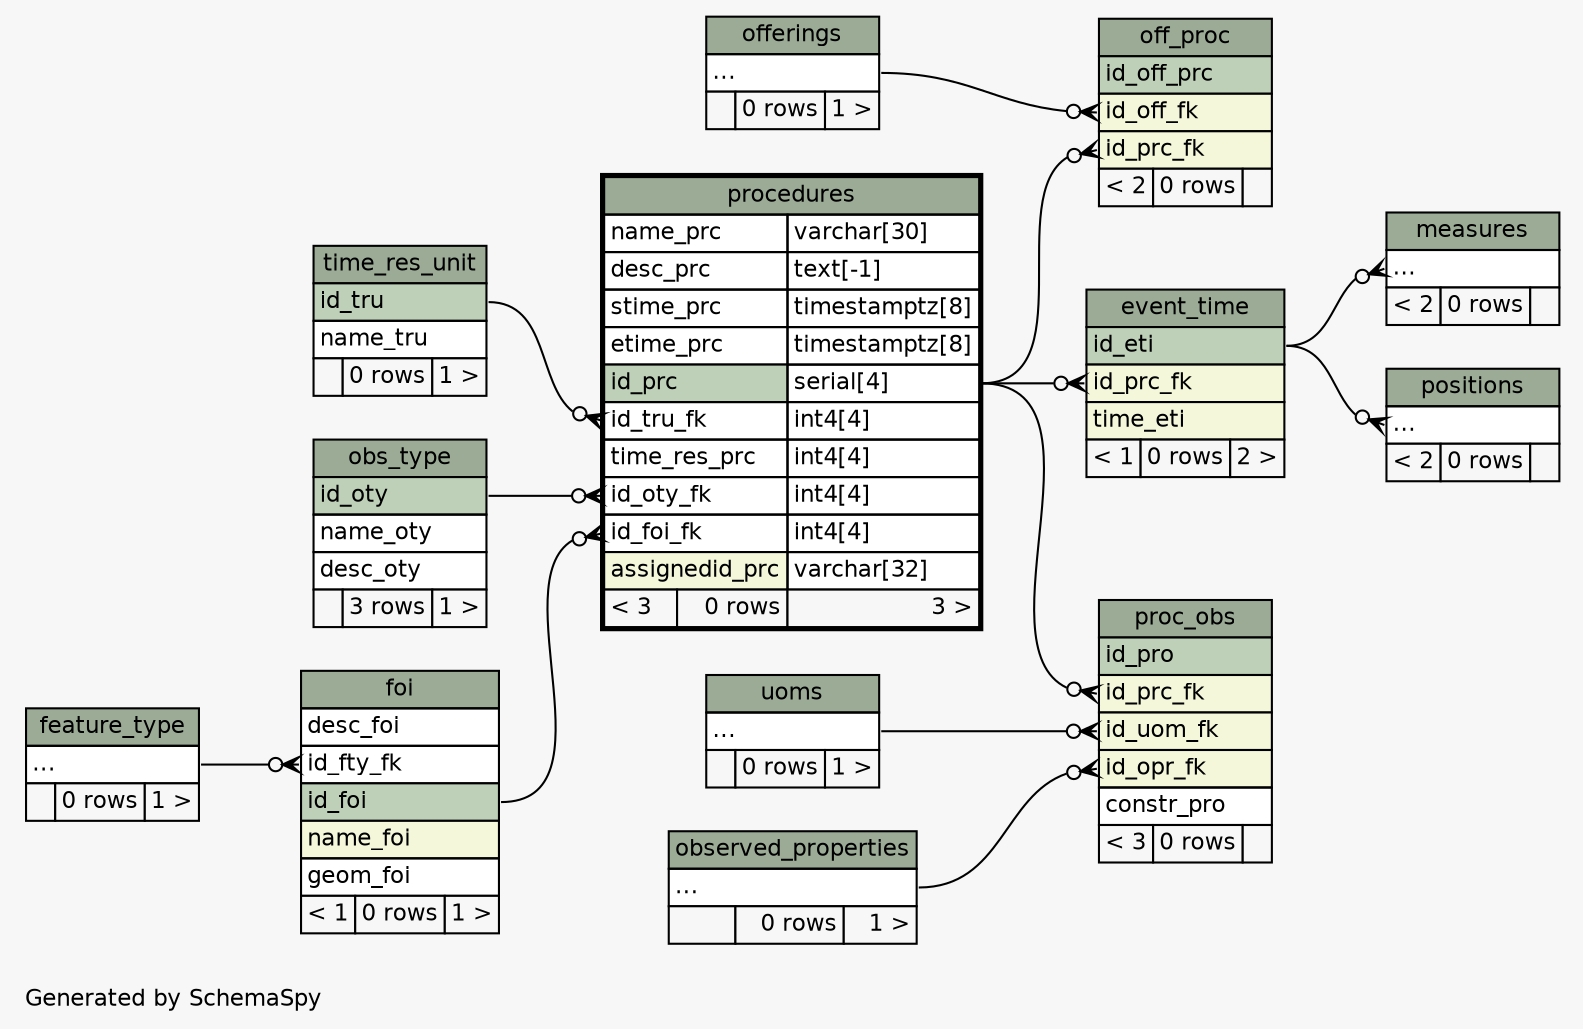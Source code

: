 // dot 2.26.3 on Linux 3.2.0-32-generic-pae
// SchemaSpy rev 590
digraph "twoDegreesRelationshipsDiagram" {
  graph [
    rankdir="RL"
    bgcolor="#f7f7f7"
    label="\nGenerated by SchemaSpy"
    labeljust="l"
    nodesep="0.18"
    ranksep="0.46"
    fontname="Helvetica"
    fontsize="11"
  ];
  node [
    fontname="Helvetica"
    fontsize="11"
    shape="plaintext"
  ];
  edge [
    arrowsize="0.8"
  ];
  "event_time":"id_prc_fk":w -> "procedures":"id_prc.type":e [arrowhead=none dir=back arrowtail=crowodot];
  "foi":"id_fty_fk":w -> "feature_type":"elipses":e [arrowhead=none dir=back arrowtail=crowodot];
  "measures":"elipses":w -> "event_time":"id_eti":e [arrowhead=none dir=back arrowtail=crowodot];
  "off_proc":"id_off_fk":w -> "offerings":"elipses":e [arrowhead=none dir=back arrowtail=crowodot];
  "off_proc":"id_prc_fk":w -> "procedures":"id_prc.type":e [arrowhead=none dir=back arrowtail=crowodot];
  "positions":"elipses":w -> "event_time":"id_eti":e [arrowhead=none dir=back arrowtail=crowodot];
  "proc_obs":"id_opr_fk":w -> "observed_properties":"elipses":e [arrowhead=none dir=back arrowtail=crowodot];
  "proc_obs":"id_prc_fk":w -> "procedures":"id_prc.type":e [arrowhead=none dir=back arrowtail=crowodot];
  "proc_obs":"id_uom_fk":w -> "uoms":"elipses":e [arrowhead=none dir=back arrowtail=crowodot];
  "procedures":"id_foi_fk":w -> "foi":"id_foi":e [arrowhead=none dir=back arrowtail=crowodot];
  "procedures":"id_oty_fk":w -> "obs_type":"id_oty":e [arrowhead=none dir=back arrowtail=crowodot];
  "procedures":"id_tru_fk":w -> "time_res_unit":"id_tru":e [arrowhead=none dir=back arrowtail=crowodot];
  "event_time" [
    label=<
    <TABLE BORDER="0" CELLBORDER="1" CELLSPACING="0" BGCOLOR="#ffffff">
      <TR><TD COLSPAN="3" BGCOLOR="#9bab96" ALIGN="CENTER">event_time</TD></TR>
      <TR><TD PORT="id_eti" COLSPAN="3" BGCOLOR="#bed1b8" ALIGN="LEFT">id_eti</TD></TR>
      <TR><TD PORT="id_prc_fk" COLSPAN="3" BGCOLOR="#f4f7da" ALIGN="LEFT">id_prc_fk</TD></TR>
      <TR><TD PORT="time_eti" COLSPAN="3" BGCOLOR="#f4f7da" ALIGN="LEFT">time_eti</TD></TR>
      <TR><TD ALIGN="LEFT" BGCOLOR="#f7f7f7">&lt; 1</TD><TD ALIGN="RIGHT" BGCOLOR="#f7f7f7">0 rows</TD><TD ALIGN="RIGHT" BGCOLOR="#f7f7f7">2 &gt;</TD></TR>
    </TABLE>>
    URL="event_time.html"
    tooltip="event_time"
  ];
  "feature_type" [
    label=<
    <TABLE BORDER="0" CELLBORDER="1" CELLSPACING="0" BGCOLOR="#ffffff">
      <TR><TD COLSPAN="3" BGCOLOR="#9bab96" ALIGN="CENTER">feature_type</TD></TR>
      <TR><TD PORT="elipses" COLSPAN="3" ALIGN="LEFT">...</TD></TR>
      <TR><TD ALIGN="LEFT" BGCOLOR="#f7f7f7">  </TD><TD ALIGN="RIGHT" BGCOLOR="#f7f7f7">0 rows</TD><TD ALIGN="RIGHT" BGCOLOR="#f7f7f7">1 &gt;</TD></TR>
    </TABLE>>
    URL="feature_type.html"
    tooltip="feature_type"
  ];
  "foi" [
    label=<
    <TABLE BORDER="0" CELLBORDER="1" CELLSPACING="0" BGCOLOR="#ffffff">
      <TR><TD COLSPAN="3" BGCOLOR="#9bab96" ALIGN="CENTER">foi</TD></TR>
      <TR><TD PORT="desc_foi" COLSPAN="3" ALIGN="LEFT">desc_foi</TD></TR>
      <TR><TD PORT="id_fty_fk" COLSPAN="3" ALIGN="LEFT">id_fty_fk</TD></TR>
      <TR><TD PORT="id_foi" COLSPAN="3" BGCOLOR="#bed1b8" ALIGN="LEFT">id_foi</TD></TR>
      <TR><TD PORT="name_foi" COLSPAN="3" BGCOLOR="#f4f7da" ALIGN="LEFT">name_foi</TD></TR>
      <TR><TD PORT="geom_foi" COLSPAN="3" ALIGN="LEFT">geom_foi</TD></TR>
      <TR><TD ALIGN="LEFT" BGCOLOR="#f7f7f7">&lt; 1</TD><TD ALIGN="RIGHT" BGCOLOR="#f7f7f7">0 rows</TD><TD ALIGN="RIGHT" BGCOLOR="#f7f7f7">1 &gt;</TD></TR>
    </TABLE>>
    URL="foi.html"
    tooltip="foi"
  ];
  "measures" [
    label=<
    <TABLE BORDER="0" CELLBORDER="1" CELLSPACING="0" BGCOLOR="#ffffff">
      <TR><TD COLSPAN="3" BGCOLOR="#9bab96" ALIGN="CENTER">measures</TD></TR>
      <TR><TD PORT="elipses" COLSPAN="3" ALIGN="LEFT">...</TD></TR>
      <TR><TD ALIGN="LEFT" BGCOLOR="#f7f7f7">&lt; 2</TD><TD ALIGN="RIGHT" BGCOLOR="#f7f7f7">0 rows</TD><TD ALIGN="RIGHT" BGCOLOR="#f7f7f7">  </TD></TR>
    </TABLE>>
    URL="measures.html"
    tooltip="measures"
  ];
  "obs_type" [
    label=<
    <TABLE BORDER="0" CELLBORDER="1" CELLSPACING="0" BGCOLOR="#ffffff">
      <TR><TD COLSPAN="3" BGCOLOR="#9bab96" ALIGN="CENTER">obs_type</TD></TR>
      <TR><TD PORT="id_oty" COLSPAN="3" BGCOLOR="#bed1b8" ALIGN="LEFT">id_oty</TD></TR>
      <TR><TD PORT="name_oty" COLSPAN="3" ALIGN="LEFT">name_oty</TD></TR>
      <TR><TD PORT="desc_oty" COLSPAN="3" ALIGN="LEFT">desc_oty</TD></TR>
      <TR><TD ALIGN="LEFT" BGCOLOR="#f7f7f7">  </TD><TD ALIGN="RIGHT" BGCOLOR="#f7f7f7">3 rows</TD><TD ALIGN="RIGHT" BGCOLOR="#f7f7f7">1 &gt;</TD></TR>
    </TABLE>>
    URL="obs_type.html"
    tooltip="obs_type"
  ];
  "observed_properties" [
    label=<
    <TABLE BORDER="0" CELLBORDER="1" CELLSPACING="0" BGCOLOR="#ffffff">
      <TR><TD COLSPAN="3" BGCOLOR="#9bab96" ALIGN="CENTER">observed_properties</TD></TR>
      <TR><TD PORT="elipses" COLSPAN="3" ALIGN="LEFT">...</TD></TR>
      <TR><TD ALIGN="LEFT" BGCOLOR="#f7f7f7">  </TD><TD ALIGN="RIGHT" BGCOLOR="#f7f7f7">0 rows</TD><TD ALIGN="RIGHT" BGCOLOR="#f7f7f7">1 &gt;</TD></TR>
    </TABLE>>
    URL="observed_properties.html"
    tooltip="observed_properties"
  ];
  "off_proc" [
    label=<
    <TABLE BORDER="0" CELLBORDER="1" CELLSPACING="0" BGCOLOR="#ffffff">
      <TR><TD COLSPAN="3" BGCOLOR="#9bab96" ALIGN="CENTER">off_proc</TD></TR>
      <TR><TD PORT="id_off_prc" COLSPAN="3" BGCOLOR="#bed1b8" ALIGN="LEFT">id_off_prc</TD></TR>
      <TR><TD PORT="id_off_fk" COLSPAN="3" BGCOLOR="#f4f7da" ALIGN="LEFT">id_off_fk</TD></TR>
      <TR><TD PORT="id_prc_fk" COLSPAN="3" BGCOLOR="#f4f7da" ALIGN="LEFT">id_prc_fk</TD></TR>
      <TR><TD ALIGN="LEFT" BGCOLOR="#f7f7f7">&lt; 2</TD><TD ALIGN="RIGHT" BGCOLOR="#f7f7f7">0 rows</TD><TD ALIGN="RIGHT" BGCOLOR="#f7f7f7">  </TD></TR>
    </TABLE>>
    URL="off_proc.html"
    tooltip="off_proc"
  ];
  "offerings" [
    label=<
    <TABLE BORDER="0" CELLBORDER="1" CELLSPACING="0" BGCOLOR="#ffffff">
      <TR><TD COLSPAN="3" BGCOLOR="#9bab96" ALIGN="CENTER">offerings</TD></TR>
      <TR><TD PORT="elipses" COLSPAN="3" ALIGN="LEFT">...</TD></TR>
      <TR><TD ALIGN="LEFT" BGCOLOR="#f7f7f7">  </TD><TD ALIGN="RIGHT" BGCOLOR="#f7f7f7">0 rows</TD><TD ALIGN="RIGHT" BGCOLOR="#f7f7f7">1 &gt;</TD></TR>
    </TABLE>>
    URL="offerings.html"
    tooltip="offerings"
  ];
  "positions" [
    label=<
    <TABLE BORDER="0" CELLBORDER="1" CELLSPACING="0" BGCOLOR="#ffffff">
      <TR><TD COLSPAN="3" BGCOLOR="#9bab96" ALIGN="CENTER">positions</TD></TR>
      <TR><TD PORT="elipses" COLSPAN="3" ALIGN="LEFT">...</TD></TR>
      <TR><TD ALIGN="LEFT" BGCOLOR="#f7f7f7">&lt; 2</TD><TD ALIGN="RIGHT" BGCOLOR="#f7f7f7">0 rows</TD><TD ALIGN="RIGHT" BGCOLOR="#f7f7f7">  </TD></TR>
    </TABLE>>
    URL="positions.html"
    tooltip="positions"
  ];
  "proc_obs" [
    label=<
    <TABLE BORDER="0" CELLBORDER="1" CELLSPACING="0" BGCOLOR="#ffffff">
      <TR><TD COLSPAN="3" BGCOLOR="#9bab96" ALIGN="CENTER">proc_obs</TD></TR>
      <TR><TD PORT="id_pro" COLSPAN="3" BGCOLOR="#bed1b8" ALIGN="LEFT">id_pro</TD></TR>
      <TR><TD PORT="id_prc_fk" COLSPAN="3" BGCOLOR="#f4f7da" ALIGN="LEFT">id_prc_fk</TD></TR>
      <TR><TD PORT="id_uom_fk" COLSPAN="3" BGCOLOR="#f4f7da" ALIGN="LEFT">id_uom_fk</TD></TR>
      <TR><TD PORT="id_opr_fk" COLSPAN="3" BGCOLOR="#f4f7da" ALIGN="LEFT">id_opr_fk</TD></TR>
      <TR><TD PORT="constr_pro" COLSPAN="3" ALIGN="LEFT">constr_pro</TD></TR>
      <TR><TD ALIGN="LEFT" BGCOLOR="#f7f7f7">&lt; 3</TD><TD ALIGN="RIGHT" BGCOLOR="#f7f7f7">0 rows</TD><TD ALIGN="RIGHT" BGCOLOR="#f7f7f7">  </TD></TR>
    </TABLE>>
    URL="proc_obs.html"
    tooltip="proc_obs"
  ];
  "procedures" [
    label=<
    <TABLE BORDER="2" CELLBORDER="1" CELLSPACING="0" BGCOLOR="#ffffff">
      <TR><TD COLSPAN="3" BGCOLOR="#9bab96" ALIGN="CENTER">procedures</TD></TR>
      <TR><TD PORT="name_prc" COLSPAN="2" ALIGN="LEFT">name_prc</TD><TD PORT="name_prc.type" ALIGN="LEFT">varchar[30]</TD></TR>
      <TR><TD PORT="desc_prc" COLSPAN="2" ALIGN="LEFT">desc_prc</TD><TD PORT="desc_prc.type" ALIGN="LEFT">text[-1]</TD></TR>
      <TR><TD PORT="stime_prc" COLSPAN="2" ALIGN="LEFT">stime_prc</TD><TD PORT="stime_prc.type" ALIGN="LEFT">timestamptz[8]</TD></TR>
      <TR><TD PORT="etime_prc" COLSPAN="2" ALIGN="LEFT">etime_prc</TD><TD PORT="etime_prc.type" ALIGN="LEFT">timestamptz[8]</TD></TR>
      <TR><TD PORT="id_prc" COLSPAN="2" BGCOLOR="#bed1b8" ALIGN="LEFT">id_prc</TD><TD PORT="id_prc.type" ALIGN="LEFT">serial[4]</TD></TR>
      <TR><TD PORT="id_tru_fk" COLSPAN="2" ALIGN="LEFT">id_tru_fk</TD><TD PORT="id_tru_fk.type" ALIGN="LEFT">int4[4]</TD></TR>
      <TR><TD PORT="time_res_prc" COLSPAN="2" ALIGN="LEFT">time_res_prc</TD><TD PORT="time_res_prc.type" ALIGN="LEFT">int4[4]</TD></TR>
      <TR><TD PORT="id_oty_fk" COLSPAN="2" ALIGN="LEFT">id_oty_fk</TD><TD PORT="id_oty_fk.type" ALIGN="LEFT">int4[4]</TD></TR>
      <TR><TD PORT="id_foi_fk" COLSPAN="2" ALIGN="LEFT">id_foi_fk</TD><TD PORT="id_foi_fk.type" ALIGN="LEFT">int4[4]</TD></TR>
      <TR><TD PORT="assignedid_prc" COLSPAN="2" BGCOLOR="#f4f7da" ALIGN="LEFT">assignedid_prc</TD><TD PORT="assignedid_prc.type" ALIGN="LEFT">varchar[32]</TD></TR>
      <TR><TD ALIGN="LEFT" BGCOLOR="#f7f7f7">&lt; 3</TD><TD ALIGN="RIGHT" BGCOLOR="#f7f7f7">0 rows</TD><TD ALIGN="RIGHT" BGCOLOR="#f7f7f7">3 &gt;</TD></TR>
    </TABLE>>
    URL="procedures.html"
    tooltip="procedures"
  ];
  "time_res_unit" [
    label=<
    <TABLE BORDER="0" CELLBORDER="1" CELLSPACING="0" BGCOLOR="#ffffff">
      <TR><TD COLSPAN="3" BGCOLOR="#9bab96" ALIGN="CENTER">time_res_unit</TD></TR>
      <TR><TD PORT="id_tru" COLSPAN="3" BGCOLOR="#bed1b8" ALIGN="LEFT">id_tru</TD></TR>
      <TR><TD PORT="name_tru" COLSPAN="3" ALIGN="LEFT">name_tru</TD></TR>
      <TR><TD ALIGN="LEFT" BGCOLOR="#f7f7f7">  </TD><TD ALIGN="RIGHT" BGCOLOR="#f7f7f7">0 rows</TD><TD ALIGN="RIGHT" BGCOLOR="#f7f7f7">1 &gt;</TD></TR>
    </TABLE>>
    URL="time_res_unit.html"
    tooltip="time_res_unit"
  ];
  "uoms" [
    label=<
    <TABLE BORDER="0" CELLBORDER="1" CELLSPACING="0" BGCOLOR="#ffffff">
      <TR><TD COLSPAN="3" BGCOLOR="#9bab96" ALIGN="CENTER">uoms</TD></TR>
      <TR><TD PORT="elipses" COLSPAN="3" ALIGN="LEFT">...</TD></TR>
      <TR><TD ALIGN="LEFT" BGCOLOR="#f7f7f7">  </TD><TD ALIGN="RIGHT" BGCOLOR="#f7f7f7">0 rows</TD><TD ALIGN="RIGHT" BGCOLOR="#f7f7f7">1 &gt;</TD></TR>
    </TABLE>>
    URL="uoms.html"
    tooltip="uoms"
  ];
}
